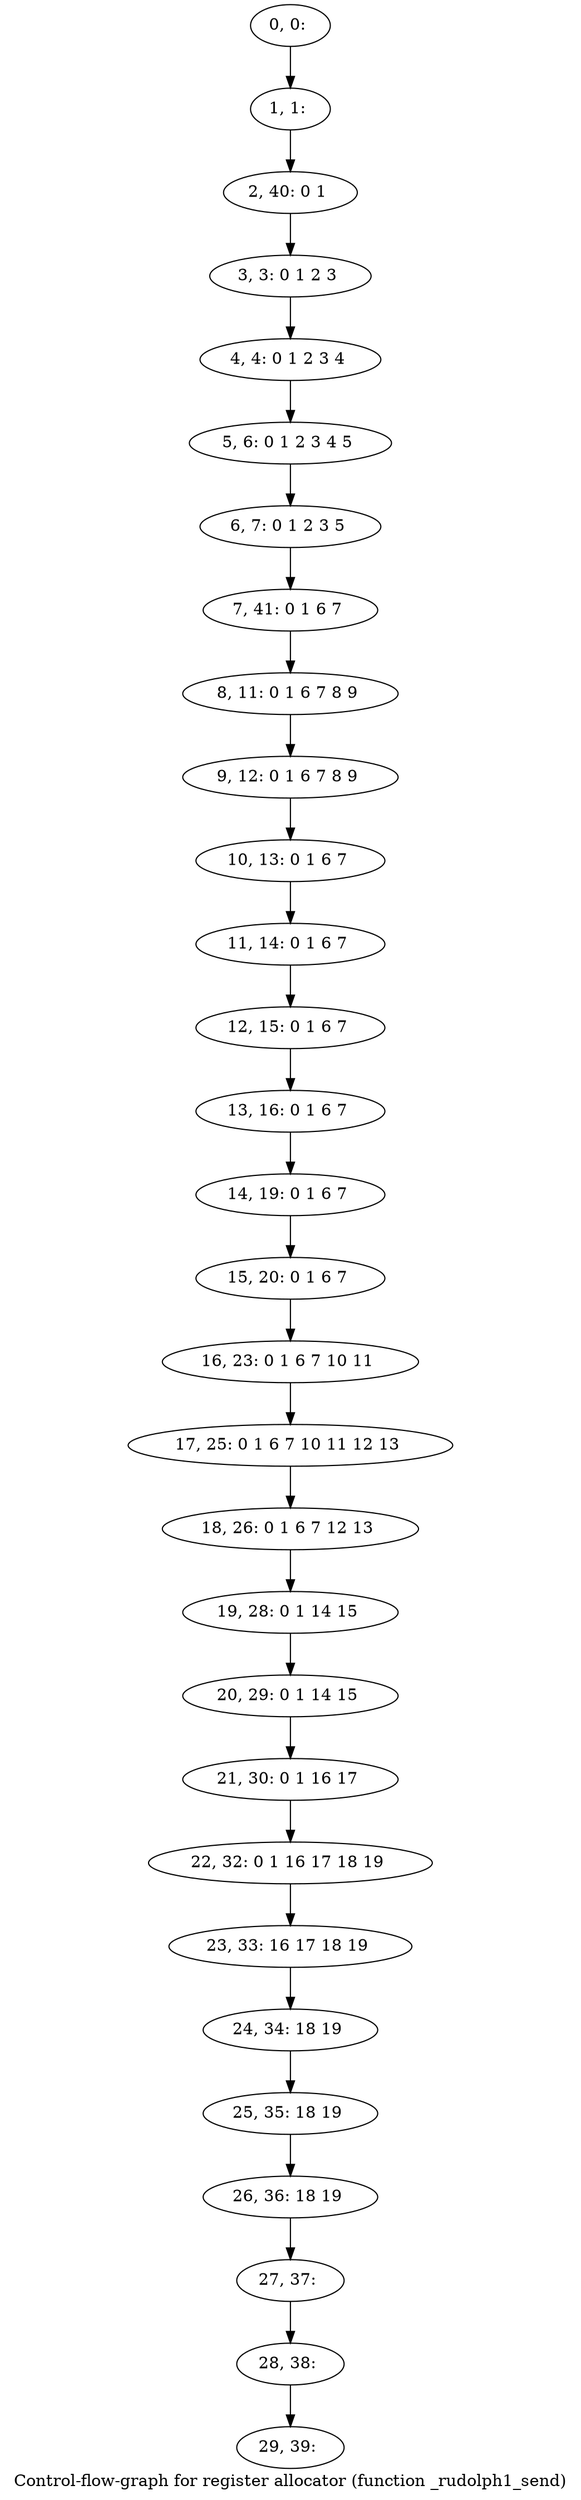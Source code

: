 digraph G {
graph [label="Control-flow-graph for register allocator (function _rudolph1_send)"]
0[label="0, 0: "];
1[label="1, 1: "];
2[label="2, 40: 0 1 "];
3[label="3, 3: 0 1 2 3 "];
4[label="4, 4: 0 1 2 3 4 "];
5[label="5, 6: 0 1 2 3 4 5 "];
6[label="6, 7: 0 1 2 3 5 "];
7[label="7, 41: 0 1 6 7 "];
8[label="8, 11: 0 1 6 7 8 9 "];
9[label="9, 12: 0 1 6 7 8 9 "];
10[label="10, 13: 0 1 6 7 "];
11[label="11, 14: 0 1 6 7 "];
12[label="12, 15: 0 1 6 7 "];
13[label="13, 16: 0 1 6 7 "];
14[label="14, 19: 0 1 6 7 "];
15[label="15, 20: 0 1 6 7 "];
16[label="16, 23: 0 1 6 7 10 11 "];
17[label="17, 25: 0 1 6 7 10 11 12 13 "];
18[label="18, 26: 0 1 6 7 12 13 "];
19[label="19, 28: 0 1 14 15 "];
20[label="20, 29: 0 1 14 15 "];
21[label="21, 30: 0 1 16 17 "];
22[label="22, 32: 0 1 16 17 18 19 "];
23[label="23, 33: 16 17 18 19 "];
24[label="24, 34: 18 19 "];
25[label="25, 35: 18 19 "];
26[label="26, 36: 18 19 "];
27[label="27, 37: "];
28[label="28, 38: "];
29[label="29, 39: "];
0->1 ;
1->2 ;
2->3 ;
3->4 ;
4->5 ;
5->6 ;
6->7 ;
7->8 ;
8->9 ;
9->10 ;
10->11 ;
11->12 ;
12->13 ;
13->14 ;
14->15 ;
15->16 ;
16->17 ;
17->18 ;
18->19 ;
19->20 ;
20->21 ;
21->22 ;
22->23 ;
23->24 ;
24->25 ;
25->26 ;
26->27 ;
27->28 ;
28->29 ;
}
